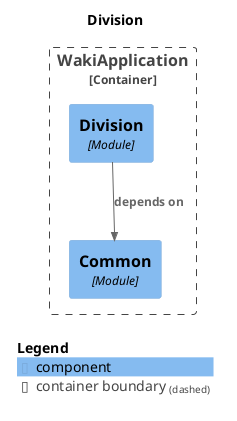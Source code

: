 @startuml
set separator none
title Division

top to bottom direction

!include <C4/C4>
!include <C4/C4_Context>
!include <C4/C4_Component>

Container_Boundary("WakiApplication.WakiApplication_boundary", "WakiApplication", $tags="") {
  Component(WakiApplication.WakiApplication.Division, "Division", $techn="Module", $descr="", $tags="", $link="")
  Component(WakiApplication.WakiApplication.Common, "Common", $techn="Module", $descr="", $tags="", $link="")
}

Rel(WakiApplication.WakiApplication.Division, WakiApplication.WakiApplication.Common, "depends on", $techn="", $tags="", $link="")

SHOW_LEGEND(true)
@enduml